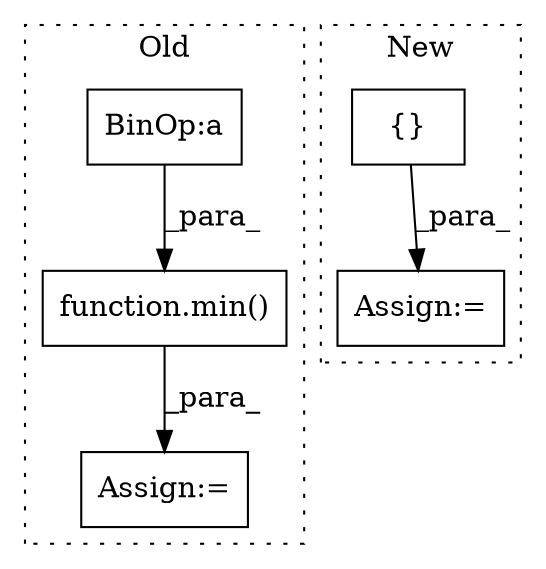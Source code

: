 digraph G {
subgraph cluster0 {
1 [label="function.min()" a="75" s="8641,8659" l="4,1" shape="box"];
3 [label="Assign:=" a="68" s="8638" l="3" shape="box"];
5 [label="BinOp:a" a="82" s="8646" l="3" shape="box"];
label = "Old";
style="dotted";
}
subgraph cluster1 {
2 [label="{}" a="59" s="7444,7455" l="1,0" shape="box"];
4 [label="Assign:=" a="68" s="7441" l="3" shape="box"];
label = "New";
style="dotted";
}
1 -> 3 [label="_para_"];
2 -> 4 [label="_para_"];
5 -> 1 [label="_para_"];
}